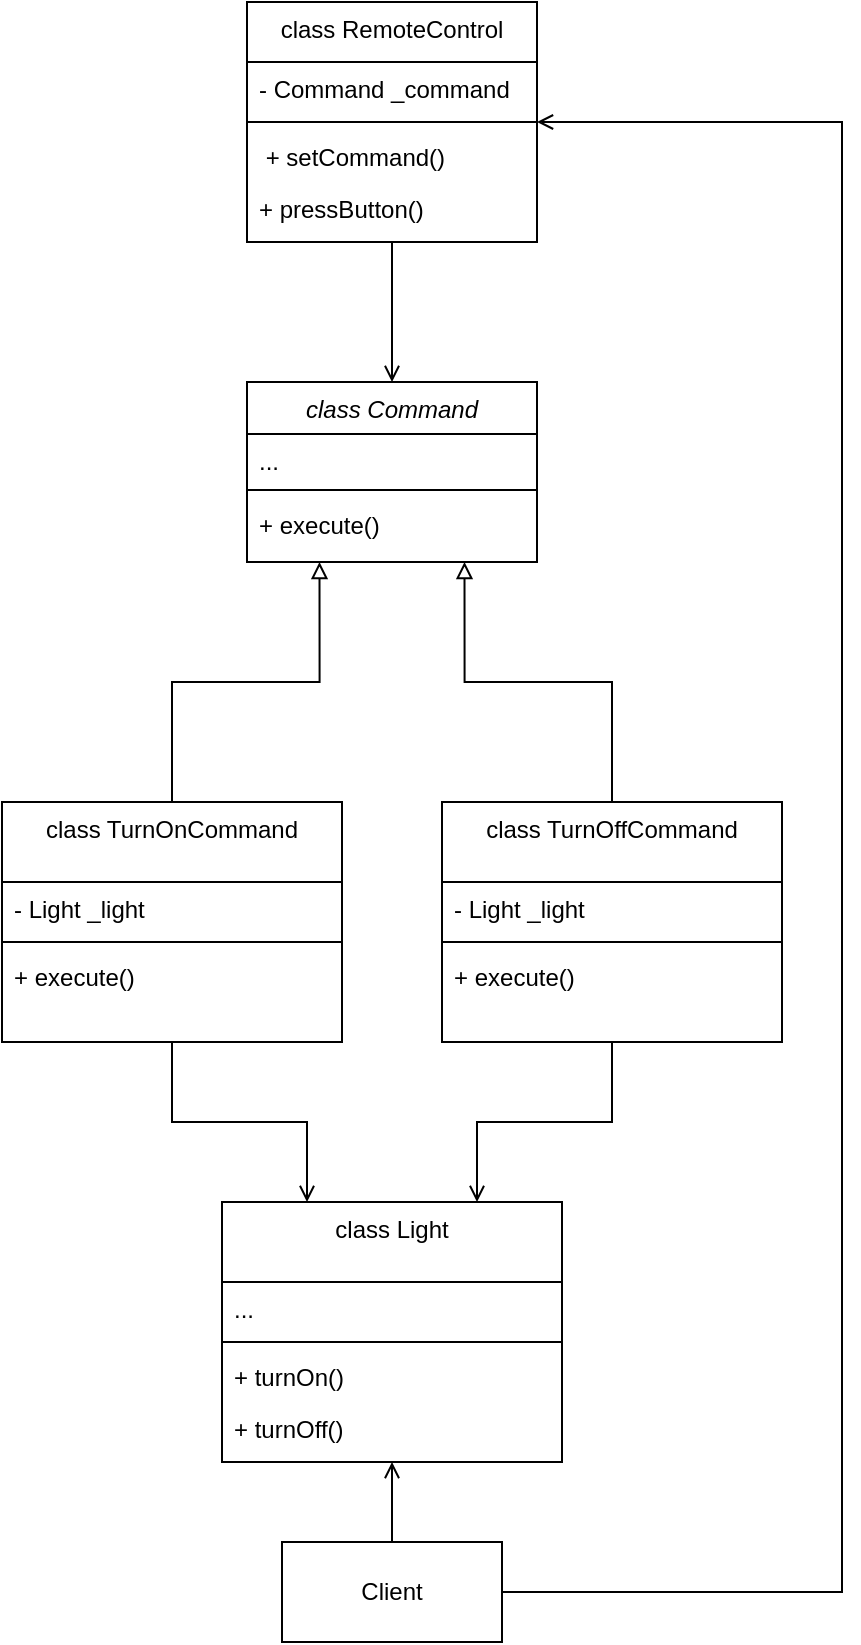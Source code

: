 <mxfile version="21.0.1" type="device"><diagram id="C5RBs43oDa-KdzZeNtuy" name="Page-1"><mxGraphModel dx="3185" dy="1598" grid="1" gridSize="10" guides="1" tooltips="1" connect="1" arrows="1" fold="1" page="1" pageScale="1" pageWidth="827" pageHeight="1169" math="0" shadow="0"><root><mxCell id="WIyWlLk6GJQsqaUBKTNV-0"/><mxCell id="WIyWlLk6GJQsqaUBKTNV-1" parent="WIyWlLk6GJQsqaUBKTNV-0"/><mxCell id="SxTPp1SUD4Spj3U8WoZE-1" value="class Command" style="swimlane;fontStyle=2;align=center;verticalAlign=top;childLayout=stackLayout;horizontal=1;startSize=26;horizontalStack=0;resizeParent=1;resizeLast=0;collapsible=1;marginBottom=0;rounded=0;shadow=0;strokeWidth=1;" parent="WIyWlLk6GJQsqaUBKTNV-1" vertex="1"><mxGeometry x="-2327.5" y="-970" width="145" height="90" as="geometry"><mxRectangle x="130" y="380" width="160" height="26" as="alternateBounds"/></mxGeometry></mxCell><mxCell id="oMYCDcEb7rkc_khSRtUi-0" value="..." style="text;align=left;verticalAlign=top;spacingLeft=4;spacingRight=4;overflow=hidden;rotatable=0;points=[[0,0.5],[1,0.5]];portConstraint=eastwest;" vertex="1" parent="SxTPp1SUD4Spj3U8WoZE-1"><mxGeometry y="26" width="145" height="24" as="geometry"/></mxCell><mxCell id="oMYCDcEb7rkc_khSRtUi-2" value="" style="line;strokeWidth=1;fillColor=none;align=left;verticalAlign=middle;spacingTop=-1;spacingLeft=3;spacingRight=3;rotatable=0;labelPosition=right;points=[];portConstraint=eastwest;strokeColor=inherit;" vertex="1" parent="SxTPp1SUD4Spj3U8WoZE-1"><mxGeometry y="50" width="145" height="8" as="geometry"/></mxCell><mxCell id="SxTPp1SUD4Spj3U8WoZE-2" value="+ execute()" style="text;align=left;verticalAlign=top;spacingLeft=4;spacingRight=4;overflow=hidden;rotatable=0;points=[[0,0.5],[1,0.5]];portConstraint=eastwest;" parent="SxTPp1SUD4Spj3U8WoZE-1" vertex="1"><mxGeometry y="58" width="145" height="24" as="geometry"/></mxCell><mxCell id="oMYCDcEb7rkc_khSRtUi-4" style="edgeStyle=orthogonalEdgeStyle;rounded=0;orthogonalLoop=1;jettySize=auto;html=1;entryX=0.25;entryY=1;entryDx=0;entryDy=0;endArrow=block;endFill=0;" edge="1" parent="WIyWlLk6GJQsqaUBKTNV-1" source="SxTPp1SUD4Spj3U8WoZE-21" target="SxTPp1SUD4Spj3U8WoZE-1"><mxGeometry relative="1" as="geometry"/></mxCell><mxCell id="oMYCDcEb7rkc_khSRtUi-13" style="edgeStyle=orthogonalEdgeStyle;rounded=0;orthogonalLoop=1;jettySize=auto;html=1;entryX=0.25;entryY=0;entryDx=0;entryDy=0;endArrow=open;endFill=0;" edge="1" parent="WIyWlLk6GJQsqaUBKTNV-1" source="SxTPp1SUD4Spj3U8WoZE-21" target="fM_RruLsDmd7-aZcLWDD-14"><mxGeometry relative="1" as="geometry"/></mxCell><mxCell id="SxTPp1SUD4Spj3U8WoZE-21" value="class TurnOnCommand" style="swimlane;fontStyle=0;align=center;verticalAlign=top;childLayout=stackLayout;horizontal=1;startSize=40;horizontalStack=0;resizeParent=1;resizeLast=0;collapsible=1;marginBottom=0;rounded=0;shadow=0;strokeWidth=1;" parent="WIyWlLk6GJQsqaUBKTNV-1" vertex="1"><mxGeometry x="-2450" y="-760" width="170" height="120" as="geometry"><mxRectangle x="130" y="380" width="160" height="26" as="alternateBounds"/></mxGeometry></mxCell><mxCell id="SxTPp1SUD4Spj3U8WoZE-24" value="- Light _light" style="text;align=left;verticalAlign=top;spacingLeft=4;spacingRight=4;overflow=hidden;rotatable=0;points=[[0,0.5],[1,0.5]];portConstraint=eastwest;" parent="SxTPp1SUD4Spj3U8WoZE-21" vertex="1"><mxGeometry y="40" width="170" height="26" as="geometry"/></mxCell><mxCell id="SxTPp1SUD4Spj3U8WoZE-23" value="" style="line;strokeWidth=1;fillColor=none;align=left;verticalAlign=middle;spacingTop=-1;spacingLeft=3;spacingRight=3;rotatable=0;labelPosition=right;points=[];portConstraint=eastwest;strokeColor=inherit;" parent="SxTPp1SUD4Spj3U8WoZE-21" vertex="1"><mxGeometry y="66" width="170" height="8" as="geometry"/></mxCell><mxCell id="fM_RruLsDmd7-aZcLWDD-8" value="+ execute()" style="text;align=left;verticalAlign=top;spacingLeft=4;spacingRight=4;overflow=hidden;rotatable=0;points=[[0,0.5],[1,0.5]];portConstraint=eastwest;" parent="SxTPp1SUD4Spj3U8WoZE-21" vertex="1"><mxGeometry y="74" width="170" height="26" as="geometry"/></mxCell><mxCell id="oMYCDcEb7rkc_khSRtUi-10" style="edgeStyle=orthogonalEdgeStyle;rounded=0;orthogonalLoop=1;jettySize=auto;html=1;entryX=0.5;entryY=0;entryDx=0;entryDy=0;endArrow=open;endFill=0;" edge="1" parent="WIyWlLk6GJQsqaUBKTNV-1" source="vC_gCNUWrxknU517AU6q-7" target="SxTPp1SUD4Spj3U8WoZE-1"><mxGeometry relative="1" as="geometry"/></mxCell><mxCell id="oMYCDcEb7rkc_khSRtUi-19" style="edgeStyle=orthogonalEdgeStyle;rounded=0;orthogonalLoop=1;jettySize=auto;html=1;endArrow=none;endFill=0;startArrow=open;startFill=0;" edge="1" parent="WIyWlLk6GJQsqaUBKTNV-1" source="vC_gCNUWrxknU517AU6q-7"><mxGeometry relative="1" as="geometry"><mxPoint x="-2200" y="-365" as="targetPoint"/><Array as="points"><mxPoint x="-2030" y="-1100"/><mxPoint x="-2030" y="-365"/></Array></mxGeometry></mxCell><mxCell id="vC_gCNUWrxknU517AU6q-7" value="class RemoteControl" style="swimlane;fontStyle=0;align=center;verticalAlign=top;childLayout=stackLayout;horizontal=1;startSize=30;horizontalStack=0;resizeParent=1;resizeLast=0;collapsible=1;marginBottom=0;rounded=0;shadow=0;strokeWidth=1;" parent="WIyWlLk6GJQsqaUBKTNV-1" vertex="1"><mxGeometry x="-2327.5" y="-1160" width="145" height="120" as="geometry"><mxRectangle x="130" y="380" width="160" height="26" as="alternateBounds"/></mxGeometry></mxCell><mxCell id="vC_gCNUWrxknU517AU6q-9" value="- Command _command" style="text;align=left;verticalAlign=top;spacingLeft=4;spacingRight=4;overflow=hidden;rotatable=0;points=[[0,0.5],[1,0.5]];portConstraint=eastwest;" parent="vC_gCNUWrxknU517AU6q-7" vertex="1"><mxGeometry y="30" width="145" height="26" as="geometry"/></mxCell><mxCell id="vC_gCNUWrxknU517AU6q-8" value="" style="line;strokeWidth=1;fillColor=none;align=left;verticalAlign=middle;spacingTop=-1;spacingLeft=3;spacingRight=3;rotatable=0;labelPosition=right;points=[];portConstraint=eastwest;strokeColor=inherit;" parent="vC_gCNUWrxknU517AU6q-7" vertex="1"><mxGeometry y="56" width="145" height="8" as="geometry"/></mxCell><mxCell id="fM_RruLsDmd7-aZcLWDD-6" value=" + setCommand()" style="text;align=left;verticalAlign=top;spacingLeft=4;spacingRight=4;overflow=hidden;rotatable=0;points=[[0,0.5],[1,0.5]];portConstraint=eastwest;" parent="vC_gCNUWrxknU517AU6q-7" vertex="1"><mxGeometry y="64" width="145" height="26" as="geometry"/></mxCell><mxCell id="fM_RruLsDmd7-aZcLWDD-7" value="+ pressButton()" style="text;align=left;verticalAlign=top;spacingLeft=4;spacingRight=4;overflow=hidden;rotatable=0;points=[[0,0.5],[1,0.5]];portConstraint=eastwest;" parent="vC_gCNUWrxknU517AU6q-7" vertex="1"><mxGeometry y="90" width="145" height="26" as="geometry"/></mxCell><mxCell id="fM_RruLsDmd7-aZcLWDD-14" value="class Light" style="swimlane;fontStyle=0;align=center;verticalAlign=top;childLayout=stackLayout;horizontal=1;startSize=40;horizontalStack=0;resizeParent=1;resizeLast=0;collapsible=1;marginBottom=0;rounded=0;shadow=0;strokeWidth=1;" parent="WIyWlLk6GJQsqaUBKTNV-1" vertex="1"><mxGeometry x="-2340" y="-560" width="170" height="130" as="geometry"><mxRectangle x="130" y="380" width="160" height="26" as="alternateBounds"/></mxGeometry></mxCell><mxCell id="oMYCDcEb7rkc_khSRtUi-3" value="..." style="text;align=left;verticalAlign=top;spacingLeft=4;spacingRight=4;overflow=hidden;rotatable=0;points=[[0,0.5],[1,0.5]];portConstraint=eastwest;" vertex="1" parent="fM_RruLsDmd7-aZcLWDD-14"><mxGeometry y="40" width="170" height="26" as="geometry"/></mxCell><mxCell id="fM_RruLsDmd7-aZcLWDD-16" value="" style="line;strokeWidth=1;fillColor=none;align=left;verticalAlign=middle;spacingTop=-1;spacingLeft=3;spacingRight=3;rotatable=0;labelPosition=right;points=[];portConstraint=eastwest;strokeColor=inherit;" parent="fM_RruLsDmd7-aZcLWDD-14" vertex="1"><mxGeometry y="66" width="170" height="8" as="geometry"/></mxCell><mxCell id="fM_RruLsDmd7-aZcLWDD-15" value="+ turnOn()" style="text;align=left;verticalAlign=top;spacingLeft=4;spacingRight=4;overflow=hidden;rotatable=0;points=[[0,0.5],[1,0.5]];portConstraint=eastwest;" parent="fM_RruLsDmd7-aZcLWDD-14" vertex="1"><mxGeometry y="74" width="170" height="26" as="geometry"/></mxCell><mxCell id="fM_RruLsDmd7-aZcLWDD-17" value="+ turnOff()" style="text;align=left;verticalAlign=top;spacingLeft=4;spacingRight=4;overflow=hidden;rotatable=0;points=[[0,0.5],[1,0.5]];portConstraint=eastwest;" parent="fM_RruLsDmd7-aZcLWDD-14" vertex="1"><mxGeometry y="100" width="170" height="26" as="geometry"/></mxCell><mxCell id="oMYCDcEb7rkc_khSRtUi-9" style="edgeStyle=orthogonalEdgeStyle;rounded=0;orthogonalLoop=1;jettySize=auto;html=1;entryX=0.75;entryY=1;entryDx=0;entryDy=0;endArrow=block;endFill=0;" edge="1" parent="WIyWlLk6GJQsqaUBKTNV-1" source="oMYCDcEb7rkc_khSRtUi-5" target="SxTPp1SUD4Spj3U8WoZE-1"><mxGeometry relative="1" as="geometry"/></mxCell><mxCell id="oMYCDcEb7rkc_khSRtUi-14" style="edgeStyle=orthogonalEdgeStyle;rounded=0;orthogonalLoop=1;jettySize=auto;html=1;entryX=0.75;entryY=0;entryDx=0;entryDy=0;endArrow=open;endFill=0;" edge="1" parent="WIyWlLk6GJQsqaUBKTNV-1" source="oMYCDcEb7rkc_khSRtUi-5" target="fM_RruLsDmd7-aZcLWDD-14"><mxGeometry relative="1" as="geometry"/></mxCell><mxCell id="oMYCDcEb7rkc_khSRtUi-5" value="class TurnOffCommand" style="swimlane;fontStyle=0;align=center;verticalAlign=top;childLayout=stackLayout;horizontal=1;startSize=40;horizontalStack=0;resizeParent=1;resizeLast=0;collapsible=1;marginBottom=0;rounded=0;shadow=0;strokeWidth=1;" vertex="1" parent="WIyWlLk6GJQsqaUBKTNV-1"><mxGeometry x="-2230" y="-760" width="170" height="120" as="geometry"><mxRectangle x="130" y="380" width="160" height="26" as="alternateBounds"/></mxGeometry></mxCell><mxCell id="oMYCDcEb7rkc_khSRtUi-6" value="- Light _light" style="text;align=left;verticalAlign=top;spacingLeft=4;spacingRight=4;overflow=hidden;rotatable=0;points=[[0,0.5],[1,0.5]];portConstraint=eastwest;" vertex="1" parent="oMYCDcEb7rkc_khSRtUi-5"><mxGeometry y="40" width="170" height="26" as="geometry"/></mxCell><mxCell id="oMYCDcEb7rkc_khSRtUi-7" value="" style="line;strokeWidth=1;fillColor=none;align=left;verticalAlign=middle;spacingTop=-1;spacingLeft=3;spacingRight=3;rotatable=0;labelPosition=right;points=[];portConstraint=eastwest;strokeColor=inherit;" vertex="1" parent="oMYCDcEb7rkc_khSRtUi-5"><mxGeometry y="66" width="170" height="8" as="geometry"/></mxCell><mxCell id="oMYCDcEb7rkc_khSRtUi-8" value="+ execute()" style="text;align=left;verticalAlign=top;spacingLeft=4;spacingRight=4;overflow=hidden;rotatable=0;points=[[0,0.5],[1,0.5]];portConstraint=eastwest;" vertex="1" parent="oMYCDcEb7rkc_khSRtUi-5"><mxGeometry y="74" width="170" height="26" as="geometry"/></mxCell><mxCell id="oMYCDcEb7rkc_khSRtUi-18" style="edgeStyle=orthogonalEdgeStyle;rounded=0;orthogonalLoop=1;jettySize=auto;html=1;entryX=0.5;entryY=1;entryDx=0;entryDy=0;endArrow=open;endFill=0;" edge="1" parent="WIyWlLk6GJQsqaUBKTNV-1" source="oMYCDcEb7rkc_khSRtUi-15" target="fM_RruLsDmd7-aZcLWDD-14"><mxGeometry relative="1" as="geometry"/></mxCell><mxCell id="oMYCDcEb7rkc_khSRtUi-15" value="Client" style="html=1;whiteSpace=wrap;" vertex="1" parent="WIyWlLk6GJQsqaUBKTNV-1"><mxGeometry x="-2310" y="-390" width="110" height="50" as="geometry"/></mxCell></root></mxGraphModel></diagram></mxfile>